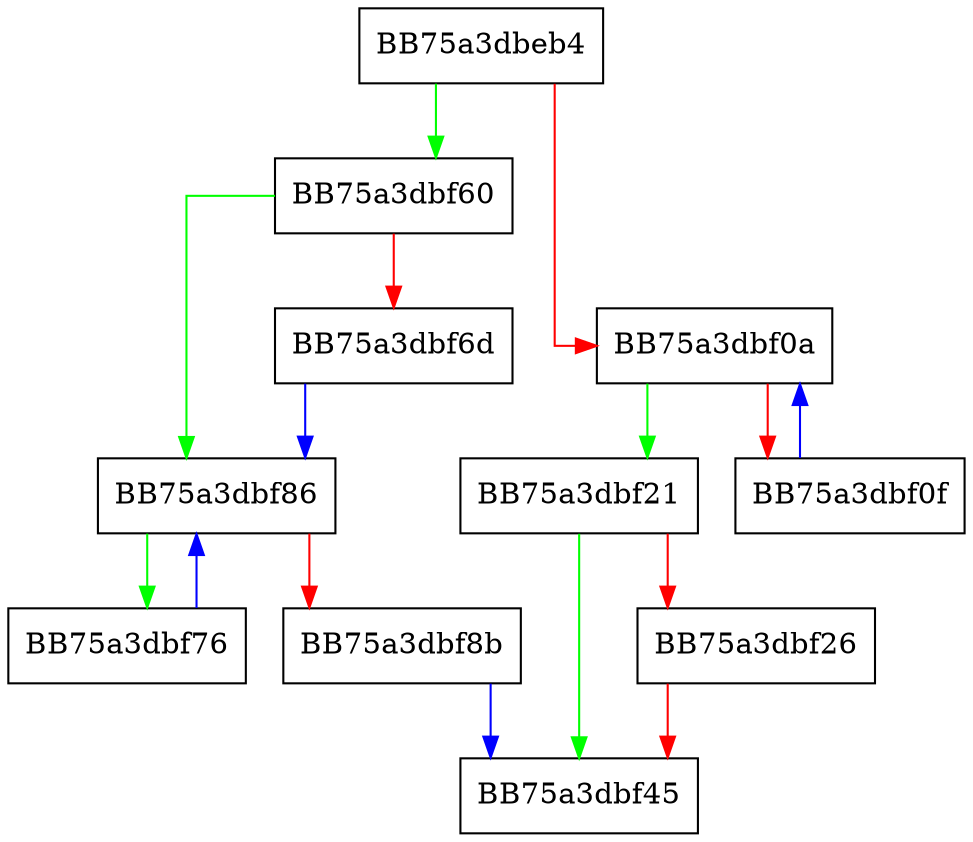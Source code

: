digraph set_size {
  node [shape="box"];
  graph [splines=ortho];
  BB75a3dbeb4 -> BB75a3dbf60 [color="green"];
  BB75a3dbeb4 -> BB75a3dbf0a [color="red"];
  BB75a3dbf0a -> BB75a3dbf21 [color="green"];
  BB75a3dbf0a -> BB75a3dbf0f [color="red"];
  BB75a3dbf0f -> BB75a3dbf0a [color="blue"];
  BB75a3dbf21 -> BB75a3dbf45 [color="green"];
  BB75a3dbf21 -> BB75a3dbf26 [color="red"];
  BB75a3dbf26 -> BB75a3dbf45 [color="red"];
  BB75a3dbf60 -> BB75a3dbf86 [color="green"];
  BB75a3dbf60 -> BB75a3dbf6d [color="red"];
  BB75a3dbf6d -> BB75a3dbf86 [color="blue"];
  BB75a3dbf76 -> BB75a3dbf86 [color="blue"];
  BB75a3dbf86 -> BB75a3dbf76 [color="green"];
  BB75a3dbf86 -> BB75a3dbf8b [color="red"];
  BB75a3dbf8b -> BB75a3dbf45 [color="blue"];
}